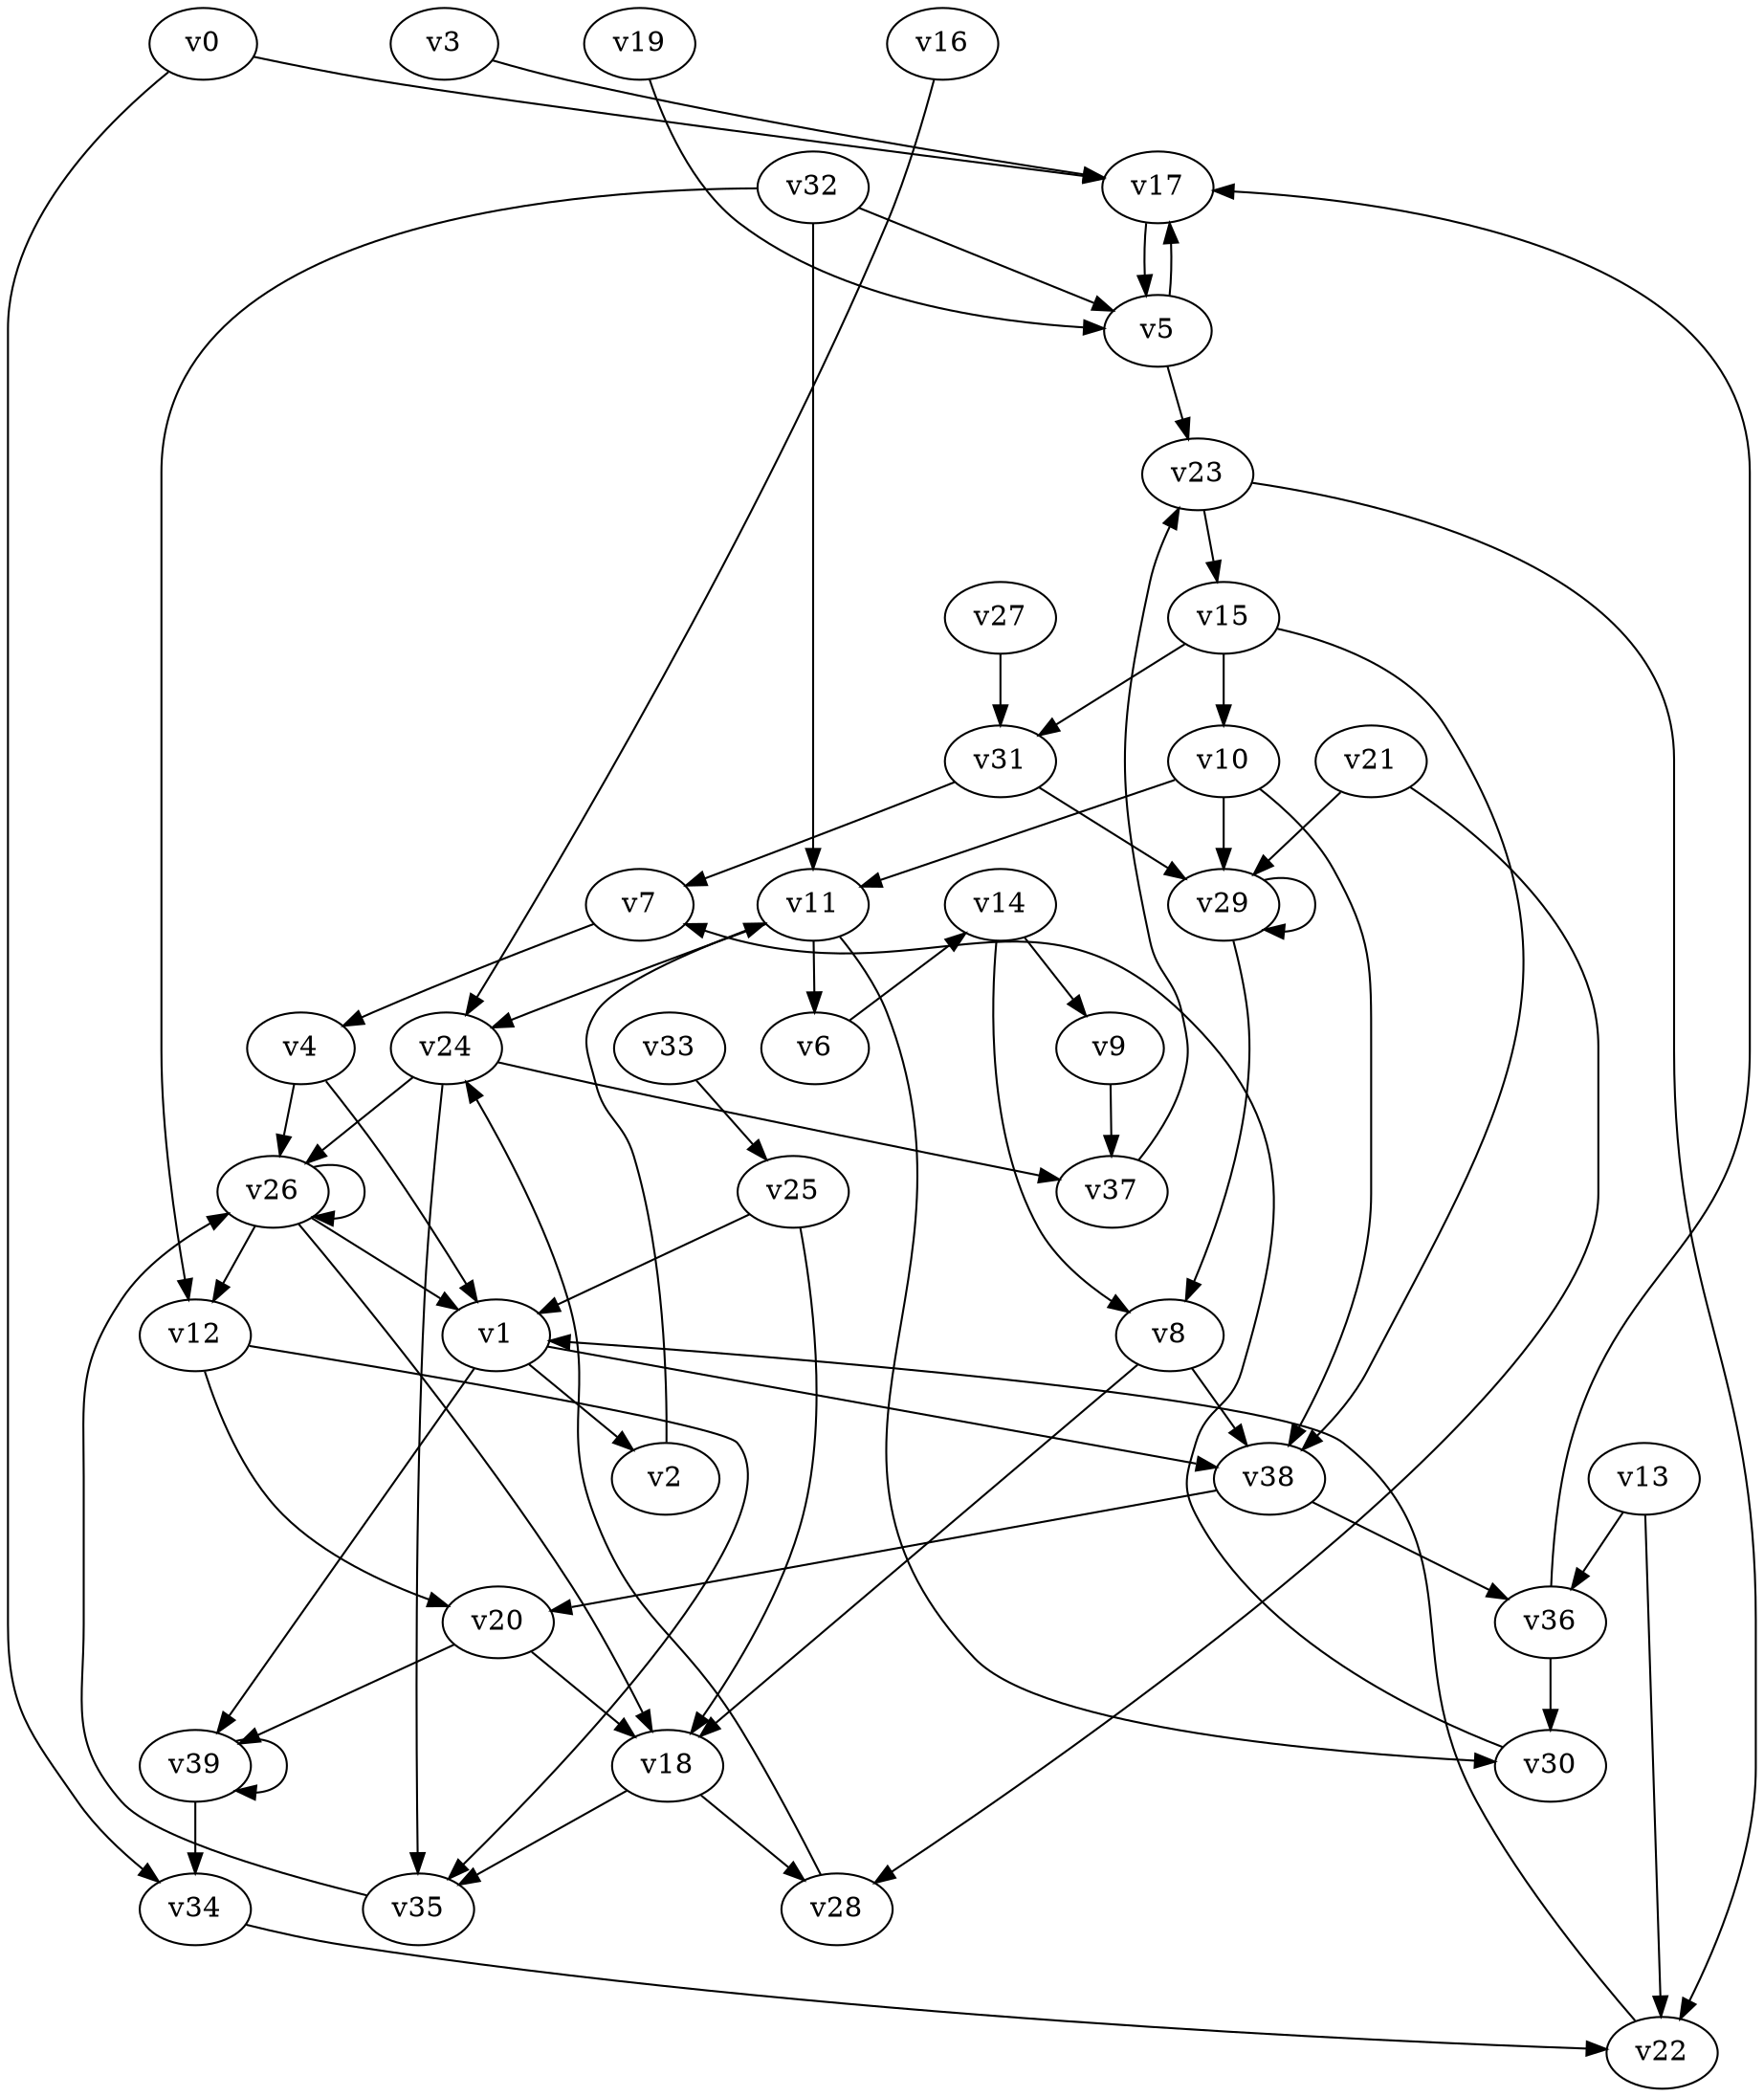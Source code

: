 // Benchmark game 55 - 40 vertices
// time_bound: 7
// targets: v34
digraph G {
    v0 [name="v0", player=0];
    v1 [name="v1", player=0];
    v2 [name="v2", player=0];
    v3 [name="v3", player=1];
    v4 [name="v4", player=1];
    v5 [name="v5", player=1];
    v6 [name="v6", player=1];
    v7 [name="v7", player=1];
    v8 [name="v8", player=0];
    v9 [name="v9", player=1];
    v10 [name="v10", player=0];
    v11 [name="v11", player=0];
    v12 [name="v12", player=1];
    v13 [name="v13", player=1];
    v14 [name="v14", player=0];
    v15 [name="v15", player=0];
    v16 [name="v16", player=0];
    v17 [name="v17", player=1];
    v18 [name="v18", player=0];
    v19 [name="v19", player=1];
    v20 [name="v20", player=1];
    v21 [name="v21", player=1];
    v22 [name="v22", player=1];
    v23 [name="v23", player=0];
    v24 [name="v24", player=0];
    v25 [name="v25", player=1];
    v26 [name="v26", player=0];
    v27 [name="v27", player=1];
    v28 [name="v28", player=0];
    v29 [name="v29", player=0];
    v30 [name="v30", player=1];
    v31 [name="v31", player=1];
    v32 [name="v32", player=0];
    v33 [name="v33", player=0];
    v34 [name="v34", player=1, target=1];
    v35 [name="v35", player=1];
    v36 [name="v36", player=0];
    v37 [name="v37", player=1];
    v38 [name="v38", player=1];
    v39 [name="v39", player=0];

    v0 -> v17;
    v1 -> v2;
    v2 -> v11;
    v3 -> v17 [constraint="t >= 1"];
    v4 -> v26;
    v5 -> v17 [constraint="t mod 4 == 0"];
    v6 -> v14 [constraint="t mod 4 == 1"];
    v7 -> v4;
    v8 -> v38;
    v9 -> v37;
    v10 -> v38;
    v11 -> v24;
    v12 -> v35 [constraint="t < 10"];
    v13 -> v22;
    v14 -> v9;
    v15 -> v31 [constraint="t mod 3 == 2"];
    v16 -> v24 [constraint="t >= 5"];
    v17 -> v5;
    v18 -> v35;
    v19 -> v5 [constraint="t mod 4 == 2"];
    v20 -> v18;
    v21 -> v28;
    v22 -> v1 [constraint="t mod 3 == 2"];
    v23 -> v22;
    v24 -> v26;
    v25 -> v1;
    v26 -> v18;
    v27 -> v31;
    v28 -> v24;
    v29 -> v8;
    v30 -> v7 [constraint="t >= 2"];
    v31 -> v7;
    v32 -> v11;
    v33 -> v25;
    v34 -> v22;
    v35 -> v26;
    v36 -> v17;
    v37 -> v23;
    v38 -> v20;
    v39 -> v34;
    v31 -> v29;
    v18 -> v28;
    v10 -> v11;
    v25 -> v18;
    v0 -> v34;
    v21 -> v29;
    v11 -> v6;
    v24 -> v37;
    v26 -> v26;
    v26 -> v12;
    v1 -> v39;
    v14 -> v8;
    v39 -> v39;
    v32 -> v5;
    v38 -> v36;
    v26 -> v1;
    v20 -> v39;
    v15 -> v10;
    v36 -> v30;
    v5 -> v23;
    v1 -> v38;
    v24 -> v35;
    v32 -> v12;
    v10 -> v29;
    v23 -> v15;
    v11 -> v30;
    v12 -> v20;
    v8 -> v18;
    v4 -> v1;
    v13 -> v36;
    v29 -> v29;
    v15 -> v38;
}

